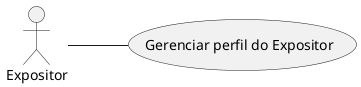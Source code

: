 @startuml
left to right direction

actor "Expositor" as Usuario

usecase "Gerenciar perfil do Expositor" as UC2

Usuario -- UC2

@enduml